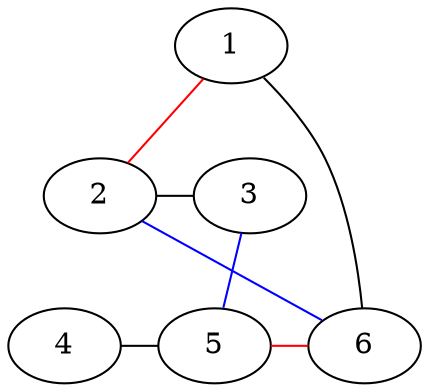 graph example_1 {
     a [label="1"];
     b [label="2"];
     c [label="3"];
     d [label="4"];
     e [label="5"];
     f [label="6"];

     a -- b [color=red];
     a -- f;
     b -- c;
     b -- f [color=blue];
     c -- e [color=blue];
     d -- e;
     e -- f [color=red];

  { rank=same; b c }
  { rank=same; f e d }
 }
